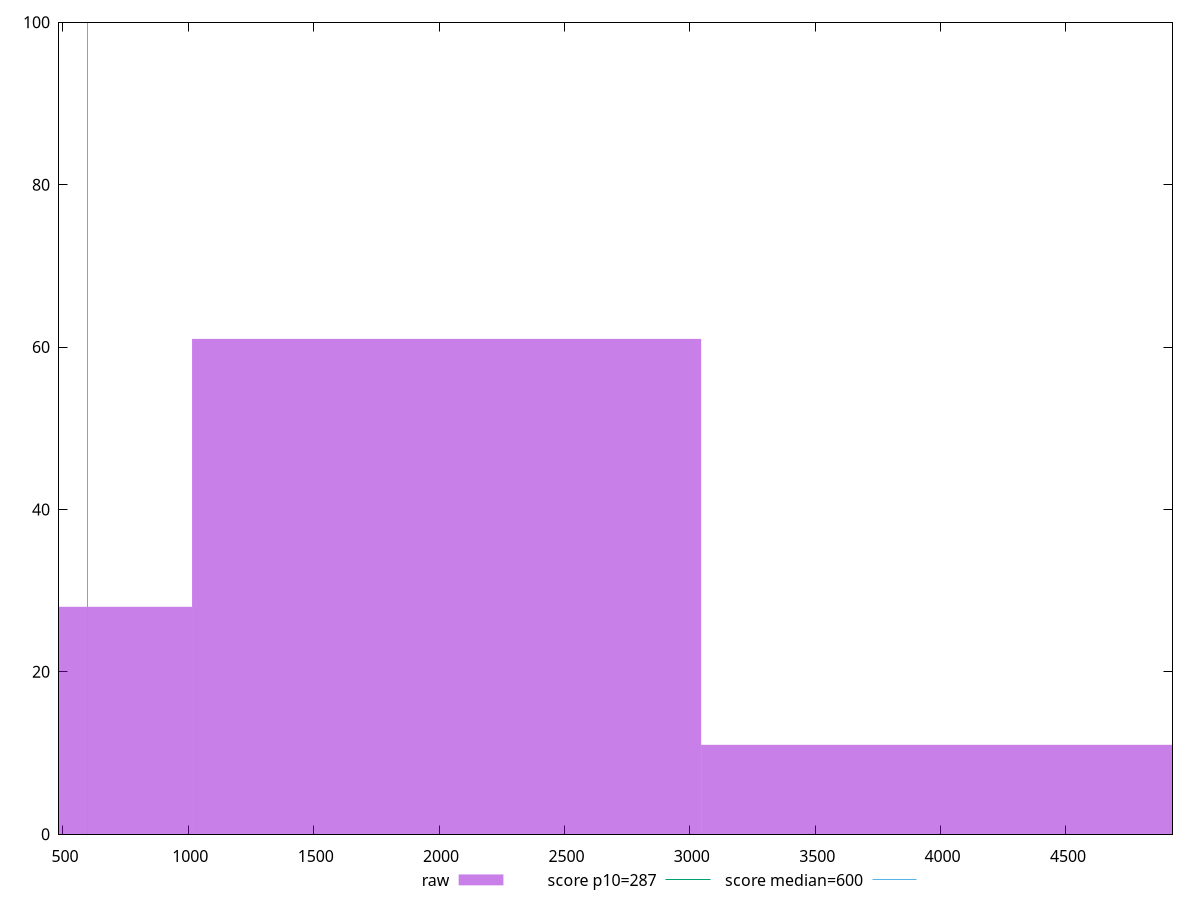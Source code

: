 reset

$raw <<EOF
2030.158108595834 61
0 28
4060.316217191668 11
EOF

set key outside below
set boxwidth 2030.158108595834
set xrange [484.5:4924.8949999999995]
set yrange [0:100]
set trange [0:100]
set style fill transparent solid 0.5 noborder

set parametric
set terminal svg size 640, 490 enhanced background rgb 'white'
set output "report_00013_2021-02-09T12-04-24.940Z/total-blocking-time/samples/pages/raw/histogram.svg"

plot $raw title "raw" with boxes, \
     287,t title "score p10=287", \
     600,t title "score median=600"

reset
